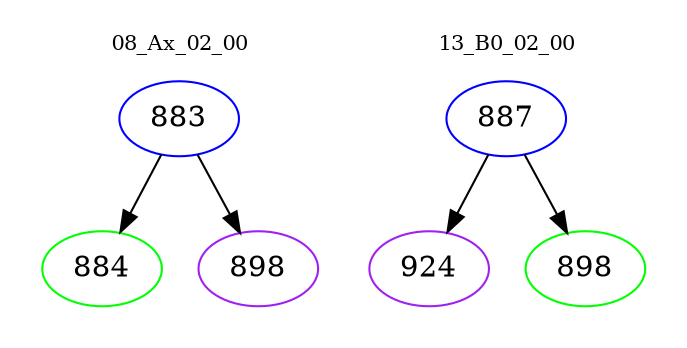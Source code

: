 digraph{
subgraph cluster_0 {
color = white
label = "08_Ax_02_00";
fontsize=10;
T0_883 [label="883", color="blue"]
T0_883 -> T0_884 [color="black"]
T0_884 [label="884", color="green"]
T0_883 -> T0_898 [color="black"]
T0_898 [label="898", color="purple"]
}
subgraph cluster_1 {
color = white
label = "13_B0_02_00";
fontsize=10;
T1_887 [label="887", color="blue"]
T1_887 -> T1_924 [color="black"]
T1_924 [label="924", color="purple"]
T1_887 -> T1_898 [color="black"]
T1_898 [label="898", color="green"]
}
}

